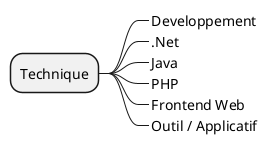 @startmindmap
* Technique
**_ Developpement
**_ .Net
**_ Java
**_ PHP
**_ Frontend Web
**_ Outil / Applicatif
@endmindmap